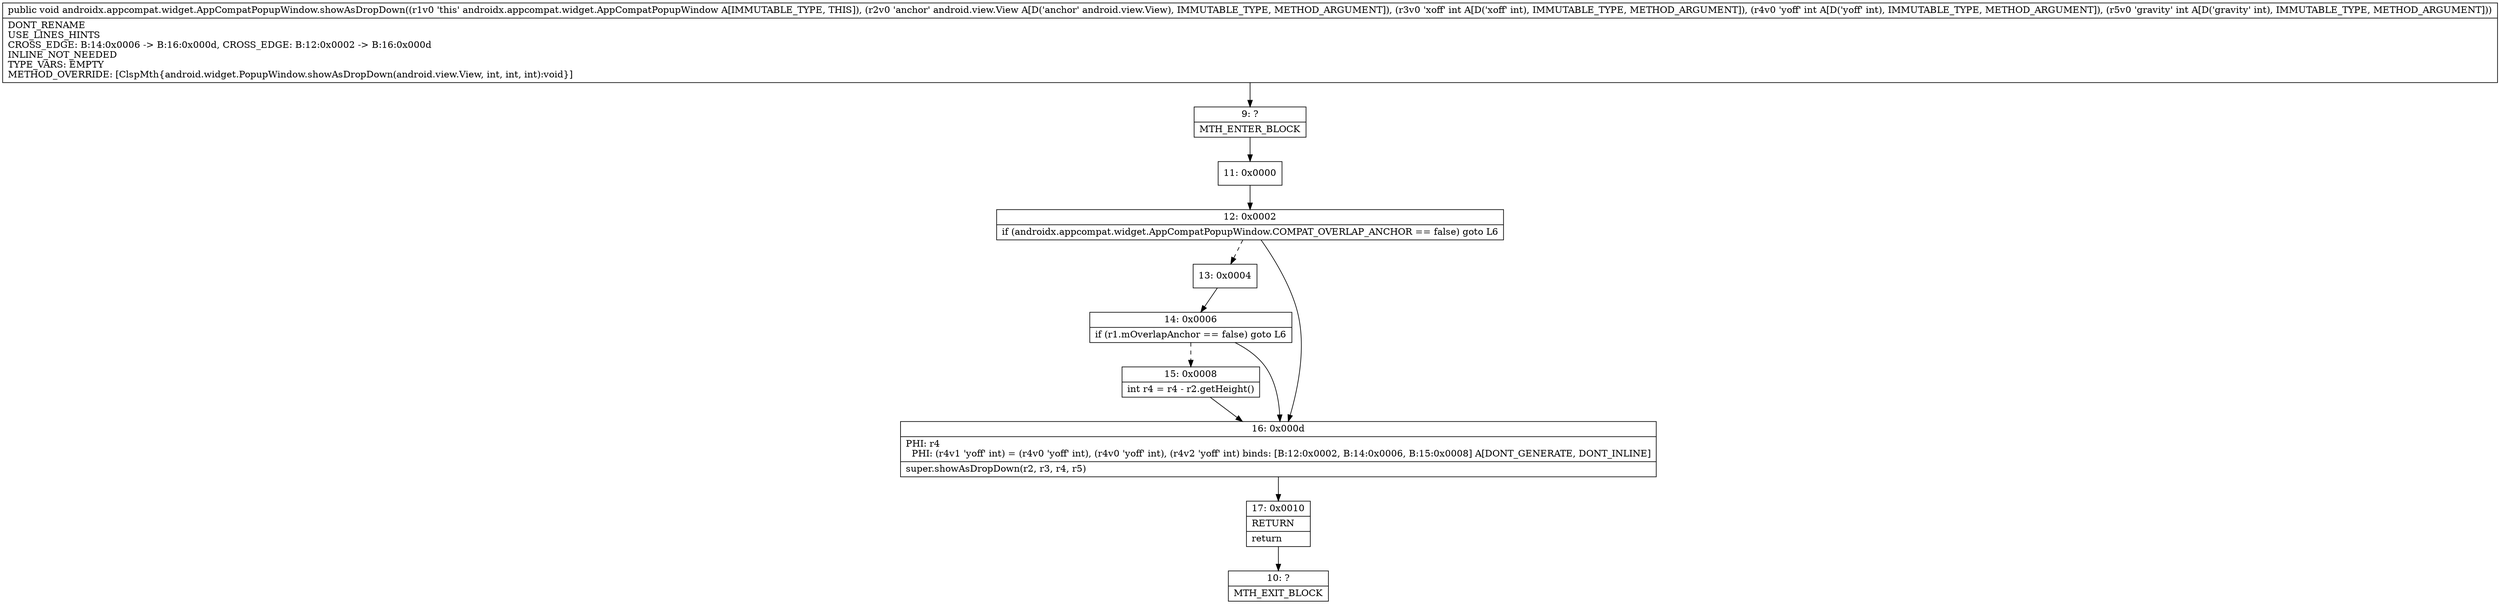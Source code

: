 digraph "CFG forandroidx.appcompat.widget.AppCompatPopupWindow.showAsDropDown(Landroid\/view\/View;III)V" {
Node_9 [shape=record,label="{9\:\ ?|MTH_ENTER_BLOCK\l}"];
Node_11 [shape=record,label="{11\:\ 0x0000}"];
Node_12 [shape=record,label="{12\:\ 0x0002|if (androidx.appcompat.widget.AppCompatPopupWindow.COMPAT_OVERLAP_ANCHOR == false) goto L6\l}"];
Node_13 [shape=record,label="{13\:\ 0x0004}"];
Node_14 [shape=record,label="{14\:\ 0x0006|if (r1.mOverlapAnchor == false) goto L6\l}"];
Node_15 [shape=record,label="{15\:\ 0x0008|int r4 = r4 \- r2.getHeight()\l}"];
Node_16 [shape=record,label="{16\:\ 0x000d|PHI: r4 \l  PHI: (r4v1 'yoff' int) = (r4v0 'yoff' int), (r4v0 'yoff' int), (r4v2 'yoff' int) binds: [B:12:0x0002, B:14:0x0006, B:15:0x0008] A[DONT_GENERATE, DONT_INLINE]\l|super.showAsDropDown(r2, r3, r4, r5)\l}"];
Node_17 [shape=record,label="{17\:\ 0x0010|RETURN\l|return\l}"];
Node_10 [shape=record,label="{10\:\ ?|MTH_EXIT_BLOCK\l}"];
MethodNode[shape=record,label="{public void androidx.appcompat.widget.AppCompatPopupWindow.showAsDropDown((r1v0 'this' androidx.appcompat.widget.AppCompatPopupWindow A[IMMUTABLE_TYPE, THIS]), (r2v0 'anchor' android.view.View A[D('anchor' android.view.View), IMMUTABLE_TYPE, METHOD_ARGUMENT]), (r3v0 'xoff' int A[D('xoff' int), IMMUTABLE_TYPE, METHOD_ARGUMENT]), (r4v0 'yoff' int A[D('yoff' int), IMMUTABLE_TYPE, METHOD_ARGUMENT]), (r5v0 'gravity' int A[D('gravity' int), IMMUTABLE_TYPE, METHOD_ARGUMENT]))  | DONT_RENAME\lUSE_LINES_HINTS\lCROSS_EDGE: B:14:0x0006 \-\> B:16:0x000d, CROSS_EDGE: B:12:0x0002 \-\> B:16:0x000d\lINLINE_NOT_NEEDED\lTYPE_VARS: EMPTY\lMETHOD_OVERRIDE: [ClspMth\{android.widget.PopupWindow.showAsDropDown(android.view.View, int, int, int):void\}]\l}"];
MethodNode -> Node_9;Node_9 -> Node_11;
Node_11 -> Node_12;
Node_12 -> Node_13[style=dashed];
Node_12 -> Node_16;
Node_13 -> Node_14;
Node_14 -> Node_15[style=dashed];
Node_14 -> Node_16;
Node_15 -> Node_16;
Node_16 -> Node_17;
Node_17 -> Node_10;
}

